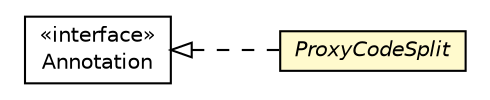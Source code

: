 #!/usr/local/bin/dot
#
# Class diagram 
# Generated by UMLGraph version R5_6-24-gf6e263 (http://www.umlgraph.org/)
#

digraph G {
	edge [fontname="Helvetica",fontsize=10,labelfontname="Helvetica",labelfontsize=10];
	node [fontname="Helvetica",fontsize=10,shape=plaintext];
	nodesep=0.25;
	ranksep=0.5;
	rankdir=LR;
	// com.gwtplatform.mvp.client.annotations.ProxyCodeSplit
	c299433 [label=<<table title="com.gwtplatform.mvp.client.annotations.ProxyCodeSplit" border="0" cellborder="1" cellspacing="0" cellpadding="2" port="p" bgcolor="lemonChiffon" href="./ProxyCodeSplit.html">
		<tr><td><table border="0" cellspacing="0" cellpadding="1">
<tr><td align="center" balign="center"><font face="Helvetica-Oblique"> ProxyCodeSplit </font></td></tr>
		</table></td></tr>
		</table>>, URL="./ProxyCodeSplit.html", fontname="Helvetica", fontcolor="black", fontsize=10.0];
	//com.gwtplatform.mvp.client.annotations.ProxyCodeSplit implements java.lang.annotation.Annotation
	c299796:p -> c299433:p [dir=back,arrowtail=empty,style=dashed];
	// java.lang.annotation.Annotation
	c299796 [label=<<table title="java.lang.annotation.Annotation" border="0" cellborder="1" cellspacing="0" cellpadding="2" port="p" href="http://download.oracle.com/javase/6/docs/api/java/lang/annotation/Annotation.html">
		<tr><td><table border="0" cellspacing="0" cellpadding="1">
<tr><td align="center" balign="center"> &#171;interface&#187; </td></tr>
<tr><td align="center" balign="center"> Annotation </td></tr>
		</table></td></tr>
		</table>>, URL="http://download.oracle.com/javase/6/docs/api/java/lang/annotation/Annotation.html", fontname="Helvetica", fontcolor="black", fontsize=10.0];
}

